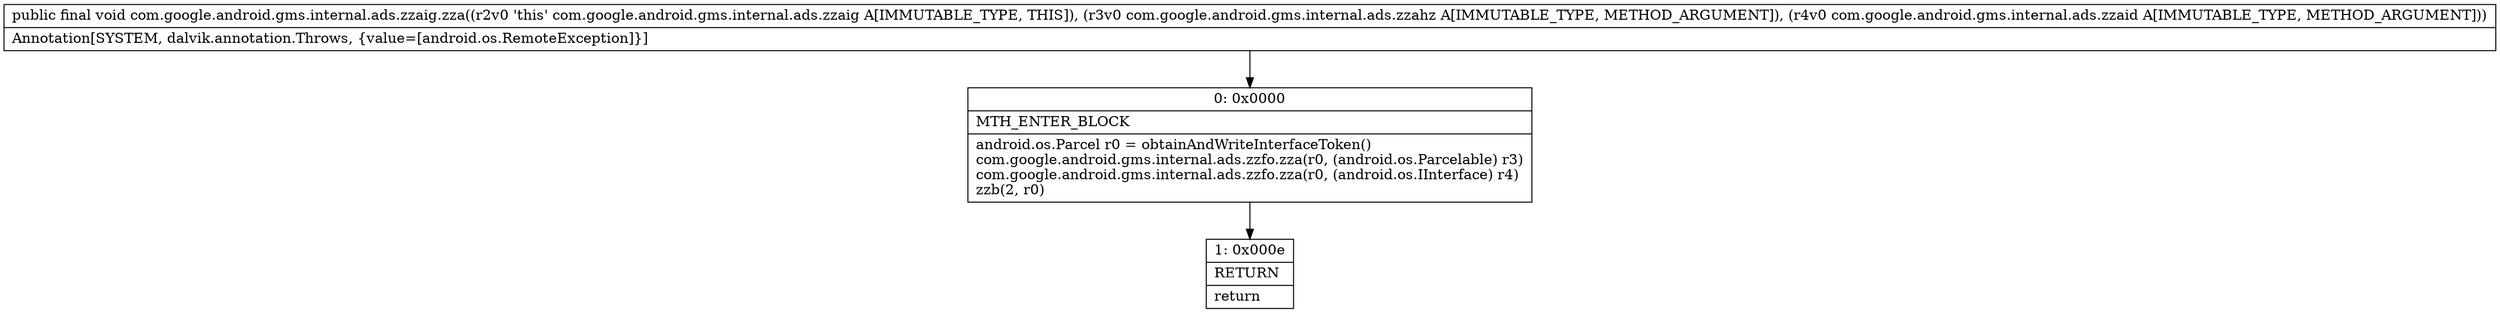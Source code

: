 digraph "CFG forcom.google.android.gms.internal.ads.zzaig.zza(Lcom\/google\/android\/gms\/internal\/ads\/zzahz;Lcom\/google\/android\/gms\/internal\/ads\/zzaid;)V" {
Node_0 [shape=record,label="{0\:\ 0x0000|MTH_ENTER_BLOCK\l|android.os.Parcel r0 = obtainAndWriteInterfaceToken()\lcom.google.android.gms.internal.ads.zzfo.zza(r0, (android.os.Parcelable) r3)\lcom.google.android.gms.internal.ads.zzfo.zza(r0, (android.os.IInterface) r4)\lzzb(2, r0)\l}"];
Node_1 [shape=record,label="{1\:\ 0x000e|RETURN\l|return\l}"];
MethodNode[shape=record,label="{public final void com.google.android.gms.internal.ads.zzaig.zza((r2v0 'this' com.google.android.gms.internal.ads.zzaig A[IMMUTABLE_TYPE, THIS]), (r3v0 com.google.android.gms.internal.ads.zzahz A[IMMUTABLE_TYPE, METHOD_ARGUMENT]), (r4v0 com.google.android.gms.internal.ads.zzaid A[IMMUTABLE_TYPE, METHOD_ARGUMENT]))  | Annotation[SYSTEM, dalvik.annotation.Throws, \{value=[android.os.RemoteException]\}]\l}"];
MethodNode -> Node_0;
Node_0 -> Node_1;
}

